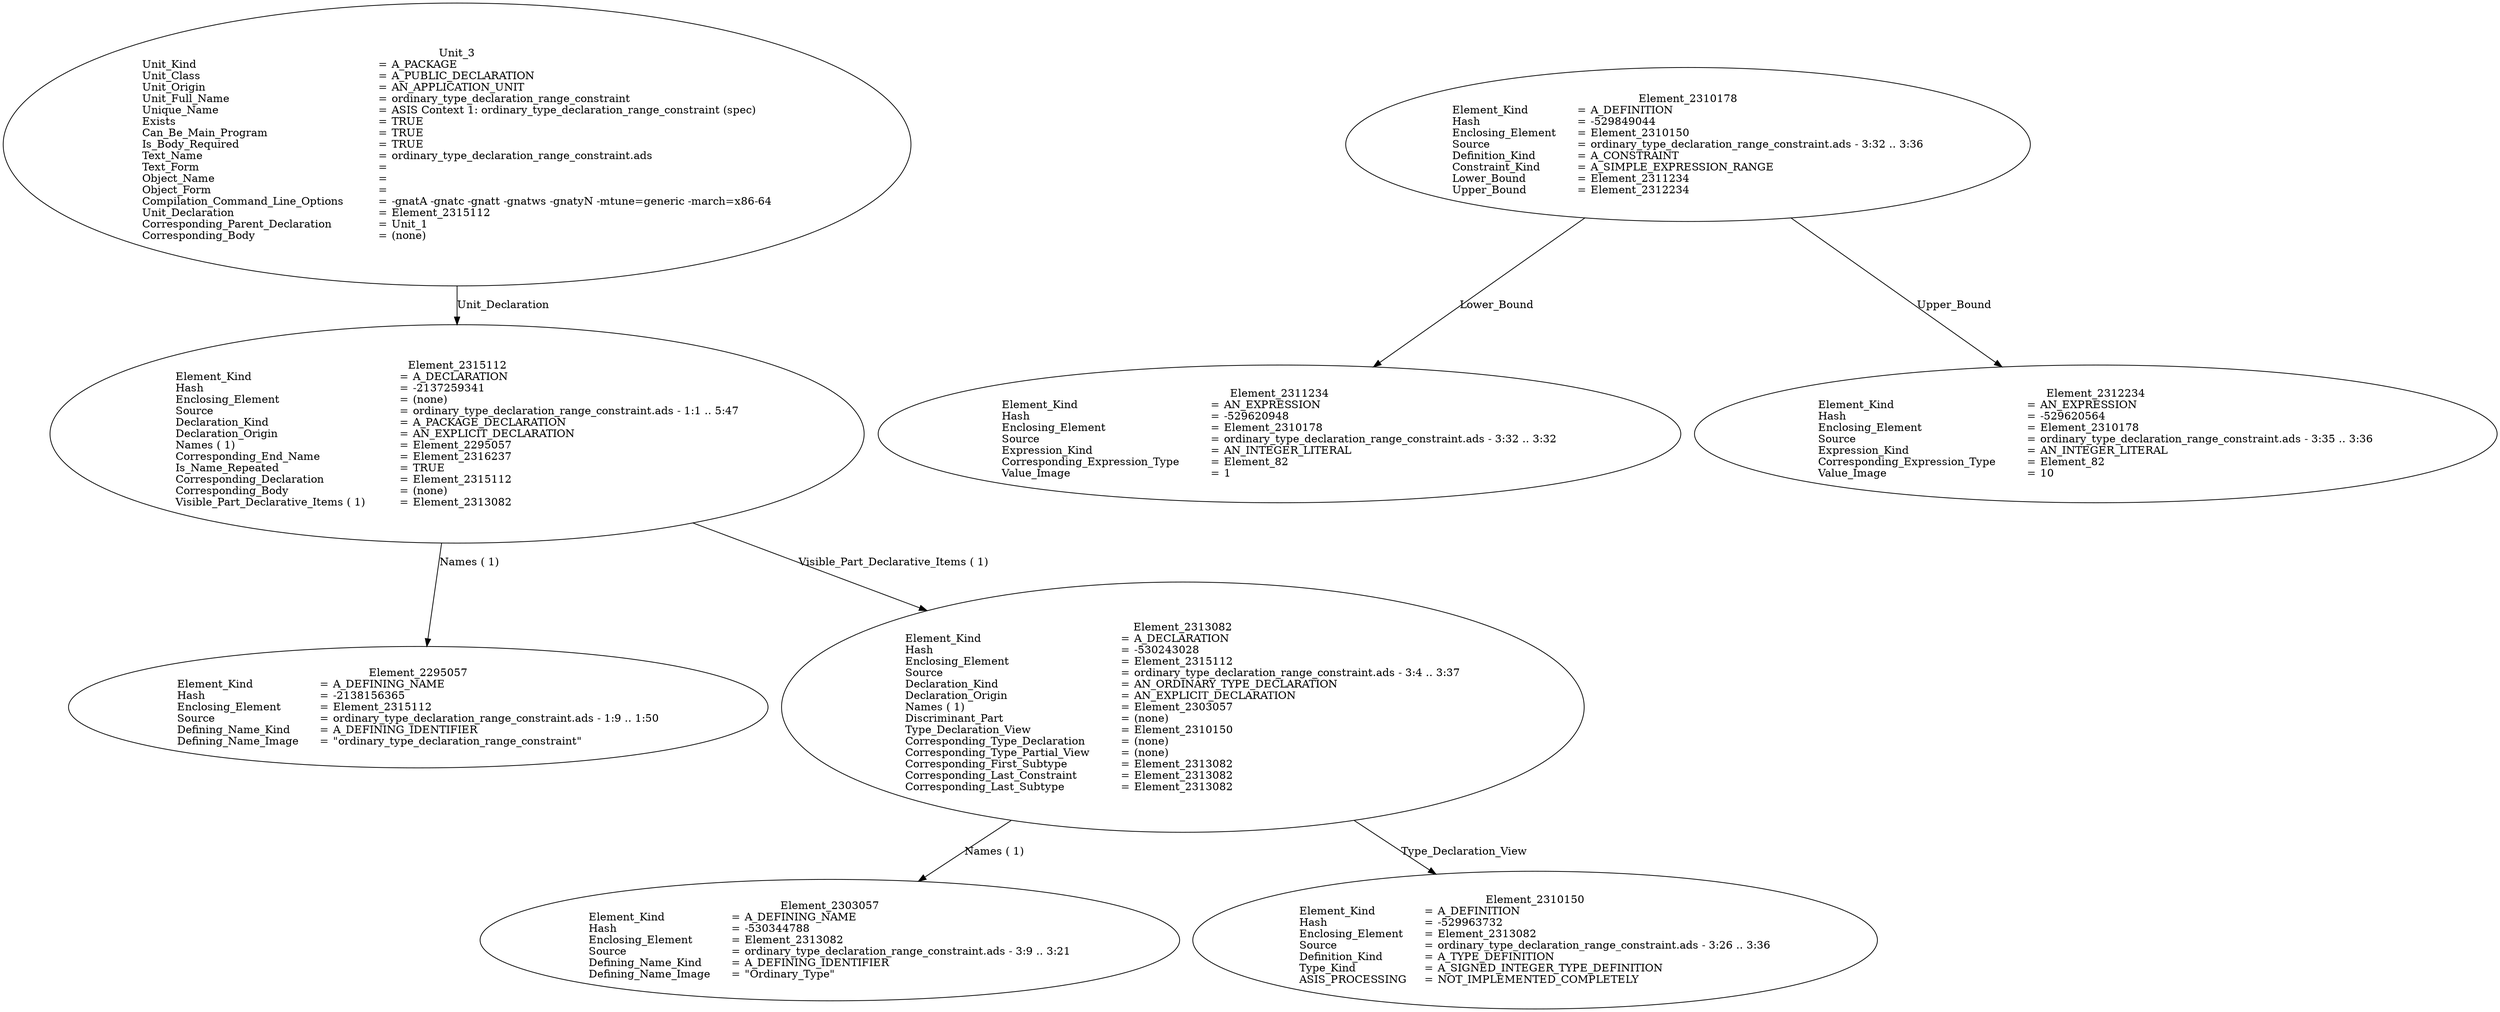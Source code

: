 digraph "ordinary_type_declaration_range_constraint.adt" {
  Unit_3 -> Element_2315112
      [ label=Unit_Declaration ];
  Unit_3
      [ label=<<TABLE BORDER="0" CELLBORDER="0" CELLSPACING="0" CELLPADDING="0"> 
          <TR><TD COLSPAN="3">Unit_3</TD></TR>
          <TR><TD ALIGN="LEFT">Unit_Kind   </TD><TD> = </TD><TD ALIGN="LEFT">A_PACKAGE</TD></TR>
          <TR><TD ALIGN="LEFT">Unit_Class   </TD><TD> = </TD><TD ALIGN="LEFT">A_PUBLIC_DECLARATION</TD></TR>
          <TR><TD ALIGN="LEFT">Unit_Origin   </TD><TD> = </TD><TD ALIGN="LEFT">AN_APPLICATION_UNIT</TD></TR>
          <TR><TD ALIGN="LEFT">Unit_Full_Name    </TD><TD> = </TD><TD ALIGN="LEFT">ordinary_type_declaration_range_constraint</TD></TR>
          <TR><TD ALIGN="LEFT">Unique_Name   </TD><TD> = </TD><TD ALIGN="LEFT">ASIS Context 1: ordinary_type_declaration_range_constraint (spec)</TD></TR>
          <TR><TD ALIGN="LEFT">Exists  </TD><TD> = </TD><TD ALIGN="LEFT">TRUE</TD></TR>
          <TR><TD ALIGN="LEFT">Can_Be_Main_Program     </TD><TD> = </TD><TD ALIGN="LEFT">TRUE</TD></TR>
          <TR><TD ALIGN="LEFT">Is_Body_Required     </TD><TD> = </TD><TD ALIGN="LEFT">TRUE</TD></TR>
          <TR><TD ALIGN="LEFT">Text_Name   </TD><TD> = </TD><TD ALIGN="LEFT">ordinary_type_declaration_range_constraint.ads</TD></TR>
          <TR><TD ALIGN="LEFT">Text_Form   </TD><TD> = </TD><TD ALIGN="LEFT"></TD></TR>
          <TR><TD ALIGN="LEFT">Object_Name   </TD><TD> = </TD><TD ALIGN="LEFT"></TD></TR>
          <TR><TD ALIGN="LEFT">Object_Form   </TD><TD> = </TD><TD ALIGN="LEFT"></TD></TR>
          <TR><TD ALIGN="LEFT">Compilation_Command_Line_Options         </TD><TD> = </TD><TD ALIGN="LEFT">-gnatA -gnatc -gnatt -gnatws -gnatyN -mtune=generic -march=x86-64</TD></TR>
          <TR><TD ALIGN="LEFT">Unit_Declaration     </TD><TD> = </TD><TD ALIGN="LEFT">Element_2315112</TD></TR>
          <TR><TD ALIGN="LEFT">Corresponding_Parent_Declaration         </TD><TD> = </TD><TD ALIGN="LEFT">Unit_1</TD></TR>
          <TR><TD ALIGN="LEFT">Corresponding_Body     </TD><TD> = </TD><TD ALIGN="LEFT">(none)</TD></TR>
          </TABLE>> ];
  Element_2315112 -> Element_2295057
      [ label="Names ( 1)" ];
  Element_2315112 -> Element_2313082
      [ label="Visible_Part_Declarative_Items ( 1)" ];
  Element_2315112
      [ label=<<TABLE BORDER="0" CELLBORDER="0" CELLSPACING="0" CELLPADDING="0"> 
          <TR><TD COLSPAN="3">Element_2315112</TD></TR>
          <TR><TD ALIGN="LEFT">Element_Kind    </TD><TD> = </TD><TD ALIGN="LEFT">A_DECLARATION</TD></TR>
          <TR><TD ALIGN="LEFT">Hash  </TD><TD> = </TD><TD ALIGN="LEFT">-2137259341</TD></TR>
          <TR><TD ALIGN="LEFT">Enclosing_Element     </TD><TD> = </TD><TD ALIGN="LEFT">(none)</TD></TR>
          <TR><TD ALIGN="LEFT">Source  </TD><TD> = </TD><TD ALIGN="LEFT">ordinary_type_declaration_range_constraint.ads - 1:1 .. 5:47</TD></TR>
          <TR><TD ALIGN="LEFT">Declaration_Kind     </TD><TD> = </TD><TD ALIGN="LEFT">A_PACKAGE_DECLARATION</TD></TR>
          <TR><TD ALIGN="LEFT">Declaration_Origin     </TD><TD> = </TD><TD ALIGN="LEFT">AN_EXPLICIT_DECLARATION</TD></TR>
          <TR><TD ALIGN="LEFT">Names ( 1)   </TD><TD> = </TD><TD ALIGN="LEFT">Element_2295057</TD></TR>
          <TR><TD ALIGN="LEFT">Corresponding_End_Name      </TD><TD> = </TD><TD ALIGN="LEFT">Element_2316237</TD></TR>
          <TR><TD ALIGN="LEFT">Is_Name_Repeated     </TD><TD> = </TD><TD ALIGN="LEFT">TRUE</TD></TR>
          <TR><TD ALIGN="LEFT">Corresponding_Declaration       </TD><TD> = </TD><TD ALIGN="LEFT">Element_2315112</TD></TR>
          <TR><TD ALIGN="LEFT">Corresponding_Body     </TD><TD> = </TD><TD ALIGN="LEFT">(none)</TD></TR>
          <TR><TD ALIGN="LEFT">Visible_Part_Declarative_Items ( 1)         </TD><TD> = </TD><TD ALIGN="LEFT">Element_2313082</TD></TR>
          </TABLE>> ];
  Element_2295057
      [ label=<<TABLE BORDER="0" CELLBORDER="0" CELLSPACING="0" CELLPADDING="0"> 
          <TR><TD COLSPAN="3">Element_2295057</TD></TR>
          <TR><TD ALIGN="LEFT">Element_Kind    </TD><TD> = </TD><TD ALIGN="LEFT">A_DEFINING_NAME</TD></TR>
          <TR><TD ALIGN="LEFT">Hash  </TD><TD> = </TD><TD ALIGN="LEFT">-2138156365</TD></TR>
          <TR><TD ALIGN="LEFT">Enclosing_Element     </TD><TD> = </TD><TD ALIGN="LEFT">Element_2315112</TD></TR>
          <TR><TD ALIGN="LEFT">Source  </TD><TD> = </TD><TD ALIGN="LEFT">ordinary_type_declaration_range_constraint.ads - 1:9 .. 1:50</TD></TR>
          <TR><TD ALIGN="LEFT">Defining_Name_Kind     </TD><TD> = </TD><TD ALIGN="LEFT">A_DEFINING_IDENTIFIER</TD></TR>
          <TR><TD ALIGN="LEFT">Defining_Name_Image     </TD><TD> = </TD><TD ALIGN="LEFT">"ordinary_type_declaration_range_constraint"</TD></TR>
          </TABLE>> ];
  Element_2313082 -> Element_2303057
      [ label="Names ( 1)" ];
  Element_2313082 -> Element_2310150
      [ label=Type_Declaration_View ];
  Element_2313082
      [ label=<<TABLE BORDER="0" CELLBORDER="0" CELLSPACING="0" CELLPADDING="0"> 
          <TR><TD COLSPAN="3">Element_2313082</TD></TR>
          <TR><TD ALIGN="LEFT">Element_Kind    </TD><TD> = </TD><TD ALIGN="LEFT">A_DECLARATION</TD></TR>
          <TR><TD ALIGN="LEFT">Hash  </TD><TD> = </TD><TD ALIGN="LEFT">-530243028</TD></TR>
          <TR><TD ALIGN="LEFT">Enclosing_Element     </TD><TD> = </TD><TD ALIGN="LEFT">Element_2315112</TD></TR>
          <TR><TD ALIGN="LEFT">Source  </TD><TD> = </TD><TD ALIGN="LEFT">ordinary_type_declaration_range_constraint.ads - 3:4 .. 3:37</TD></TR>
          <TR><TD ALIGN="LEFT">Declaration_Kind     </TD><TD> = </TD><TD ALIGN="LEFT">AN_ORDINARY_TYPE_DECLARATION</TD></TR>
          <TR><TD ALIGN="LEFT">Declaration_Origin     </TD><TD> = </TD><TD ALIGN="LEFT">AN_EXPLICIT_DECLARATION</TD></TR>
          <TR><TD ALIGN="LEFT">Names ( 1)   </TD><TD> = </TD><TD ALIGN="LEFT">Element_2303057</TD></TR>
          <TR><TD ALIGN="LEFT">Discriminant_Part     </TD><TD> = </TD><TD ALIGN="LEFT">(none)</TD></TR>
          <TR><TD ALIGN="LEFT">Type_Declaration_View      </TD><TD> = </TD><TD ALIGN="LEFT">Element_2310150</TD></TR>
          <TR><TD ALIGN="LEFT">Corresponding_Type_Declaration        </TD><TD> = </TD><TD ALIGN="LEFT">(none)</TD></TR>
          <TR><TD ALIGN="LEFT">Corresponding_Type_Partial_View        </TD><TD> = </TD><TD ALIGN="LEFT">(none)</TD></TR>
          <TR><TD ALIGN="LEFT">Corresponding_First_Subtype       </TD><TD> = </TD><TD ALIGN="LEFT">Element_2313082</TD></TR>
          <TR><TD ALIGN="LEFT">Corresponding_Last_Constraint        </TD><TD> = </TD><TD ALIGN="LEFT">Element_2313082</TD></TR>
          <TR><TD ALIGN="LEFT">Corresponding_Last_Subtype       </TD><TD> = </TD><TD ALIGN="LEFT">Element_2313082</TD></TR>
          </TABLE>> ];
  Element_2303057
      [ label=<<TABLE BORDER="0" CELLBORDER="0" CELLSPACING="0" CELLPADDING="0"> 
          <TR><TD COLSPAN="3">Element_2303057</TD></TR>
          <TR><TD ALIGN="LEFT">Element_Kind    </TD><TD> = </TD><TD ALIGN="LEFT">A_DEFINING_NAME</TD></TR>
          <TR><TD ALIGN="LEFT">Hash  </TD><TD> = </TD><TD ALIGN="LEFT">-530344788</TD></TR>
          <TR><TD ALIGN="LEFT">Enclosing_Element     </TD><TD> = </TD><TD ALIGN="LEFT">Element_2313082</TD></TR>
          <TR><TD ALIGN="LEFT">Source  </TD><TD> = </TD><TD ALIGN="LEFT">ordinary_type_declaration_range_constraint.ads - 3:9 .. 3:21</TD></TR>
          <TR><TD ALIGN="LEFT">Defining_Name_Kind     </TD><TD> = </TD><TD ALIGN="LEFT">A_DEFINING_IDENTIFIER</TD></TR>
          <TR><TD ALIGN="LEFT">Defining_Name_Image     </TD><TD> = </TD><TD ALIGN="LEFT">"Ordinary_Type"</TD></TR>
          </TABLE>> ];
  Element_2310150
      [ label=<<TABLE BORDER="0" CELLBORDER="0" CELLSPACING="0" CELLPADDING="0"> 
          <TR><TD COLSPAN="3">Element_2310150</TD></TR>
          <TR><TD ALIGN="LEFT">Element_Kind    </TD><TD> = </TD><TD ALIGN="LEFT">A_DEFINITION</TD></TR>
          <TR><TD ALIGN="LEFT">Hash  </TD><TD> = </TD><TD ALIGN="LEFT">-529963732</TD></TR>
          <TR><TD ALIGN="LEFT">Enclosing_Element     </TD><TD> = </TD><TD ALIGN="LEFT">Element_2313082</TD></TR>
          <TR><TD ALIGN="LEFT">Source  </TD><TD> = </TD><TD ALIGN="LEFT">ordinary_type_declaration_range_constraint.ads - 3:26 .. 3:36</TD></TR>
          <TR><TD ALIGN="LEFT">Definition_Kind    </TD><TD> = </TD><TD ALIGN="LEFT">A_TYPE_DEFINITION</TD></TR>
          <TR><TD ALIGN="LEFT">Type_Kind   </TD><TD> = </TD><TD ALIGN="LEFT">A_SIGNED_INTEGER_TYPE_DEFINITION</TD></TR>
          <TR><TD ALIGN="LEFT">ASIS_PROCESSING    </TD><TD> = </TD><TD ALIGN="LEFT">NOT_IMPLEMENTED_COMPLETELY</TD></TR>
          </TABLE>> ];
  Element_2310178 -> Element_2311234
      [ label=Lower_Bound ];
  Element_2310178 -> Element_2312234
      [ label=Upper_Bound ];
  Element_2310178
      [ label=<<TABLE BORDER="0" CELLBORDER="0" CELLSPACING="0" CELLPADDING="0"> 
          <TR><TD COLSPAN="3">Element_2310178</TD></TR>
          <TR><TD ALIGN="LEFT">Element_Kind    </TD><TD> = </TD><TD ALIGN="LEFT">A_DEFINITION</TD></TR>
          <TR><TD ALIGN="LEFT">Hash  </TD><TD> = </TD><TD ALIGN="LEFT">-529849044</TD></TR>
          <TR><TD ALIGN="LEFT">Enclosing_Element     </TD><TD> = </TD><TD ALIGN="LEFT">Element_2310150</TD></TR>
          <TR><TD ALIGN="LEFT">Source  </TD><TD> = </TD><TD ALIGN="LEFT">ordinary_type_declaration_range_constraint.ads - 3:32 .. 3:36</TD></TR>
          <TR><TD ALIGN="LEFT">Definition_Kind    </TD><TD> = </TD><TD ALIGN="LEFT">A_CONSTRAINT</TD></TR>
          <TR><TD ALIGN="LEFT">Constraint_Kind    </TD><TD> = </TD><TD ALIGN="LEFT">A_SIMPLE_EXPRESSION_RANGE</TD></TR>
          <TR><TD ALIGN="LEFT">Lower_Bound   </TD><TD> = </TD><TD ALIGN="LEFT">Element_2311234</TD></TR>
          <TR><TD ALIGN="LEFT">Upper_Bound   </TD><TD> = </TD><TD ALIGN="LEFT">Element_2312234</TD></TR>
          </TABLE>> ];
  Element_2311234
      [ label=<<TABLE BORDER="0" CELLBORDER="0" CELLSPACING="0" CELLPADDING="0"> 
          <TR><TD COLSPAN="3">Element_2311234</TD></TR>
          <TR><TD ALIGN="LEFT">Element_Kind    </TD><TD> = </TD><TD ALIGN="LEFT">AN_EXPRESSION</TD></TR>
          <TR><TD ALIGN="LEFT">Hash  </TD><TD> = </TD><TD ALIGN="LEFT">-529620948</TD></TR>
          <TR><TD ALIGN="LEFT">Enclosing_Element     </TD><TD> = </TD><TD ALIGN="LEFT">Element_2310178</TD></TR>
          <TR><TD ALIGN="LEFT">Source  </TD><TD> = </TD><TD ALIGN="LEFT">ordinary_type_declaration_range_constraint.ads - 3:32 .. 3:32</TD></TR>
          <TR><TD ALIGN="LEFT">Expression_Kind    </TD><TD> = </TD><TD ALIGN="LEFT">AN_INTEGER_LITERAL</TD></TR>
          <TR><TD ALIGN="LEFT">Corresponding_Expression_Type        </TD><TD> = </TD><TD ALIGN="LEFT">Element_82</TD></TR>
          <TR><TD ALIGN="LEFT">Value_Image   </TD><TD> = </TD><TD ALIGN="LEFT">1</TD></TR>
          </TABLE>> ];
  Element_2312234
      [ label=<<TABLE BORDER="0" CELLBORDER="0" CELLSPACING="0" CELLPADDING="0"> 
          <TR><TD COLSPAN="3">Element_2312234</TD></TR>
          <TR><TD ALIGN="LEFT">Element_Kind    </TD><TD> = </TD><TD ALIGN="LEFT">AN_EXPRESSION</TD></TR>
          <TR><TD ALIGN="LEFT">Hash  </TD><TD> = </TD><TD ALIGN="LEFT">-529620564</TD></TR>
          <TR><TD ALIGN="LEFT">Enclosing_Element     </TD><TD> = </TD><TD ALIGN="LEFT">Element_2310178</TD></TR>
          <TR><TD ALIGN="LEFT">Source  </TD><TD> = </TD><TD ALIGN="LEFT">ordinary_type_declaration_range_constraint.ads - 3:35 .. 3:36</TD></TR>
          <TR><TD ALIGN="LEFT">Expression_Kind    </TD><TD> = </TD><TD ALIGN="LEFT">AN_INTEGER_LITERAL</TD></TR>
          <TR><TD ALIGN="LEFT">Corresponding_Expression_Type        </TD><TD> = </TD><TD ALIGN="LEFT">Element_82</TD></TR>
          <TR><TD ALIGN="LEFT">Value_Image   </TD><TD> = </TD><TD ALIGN="LEFT">10</TD></TR>
          </TABLE>> ]
}
